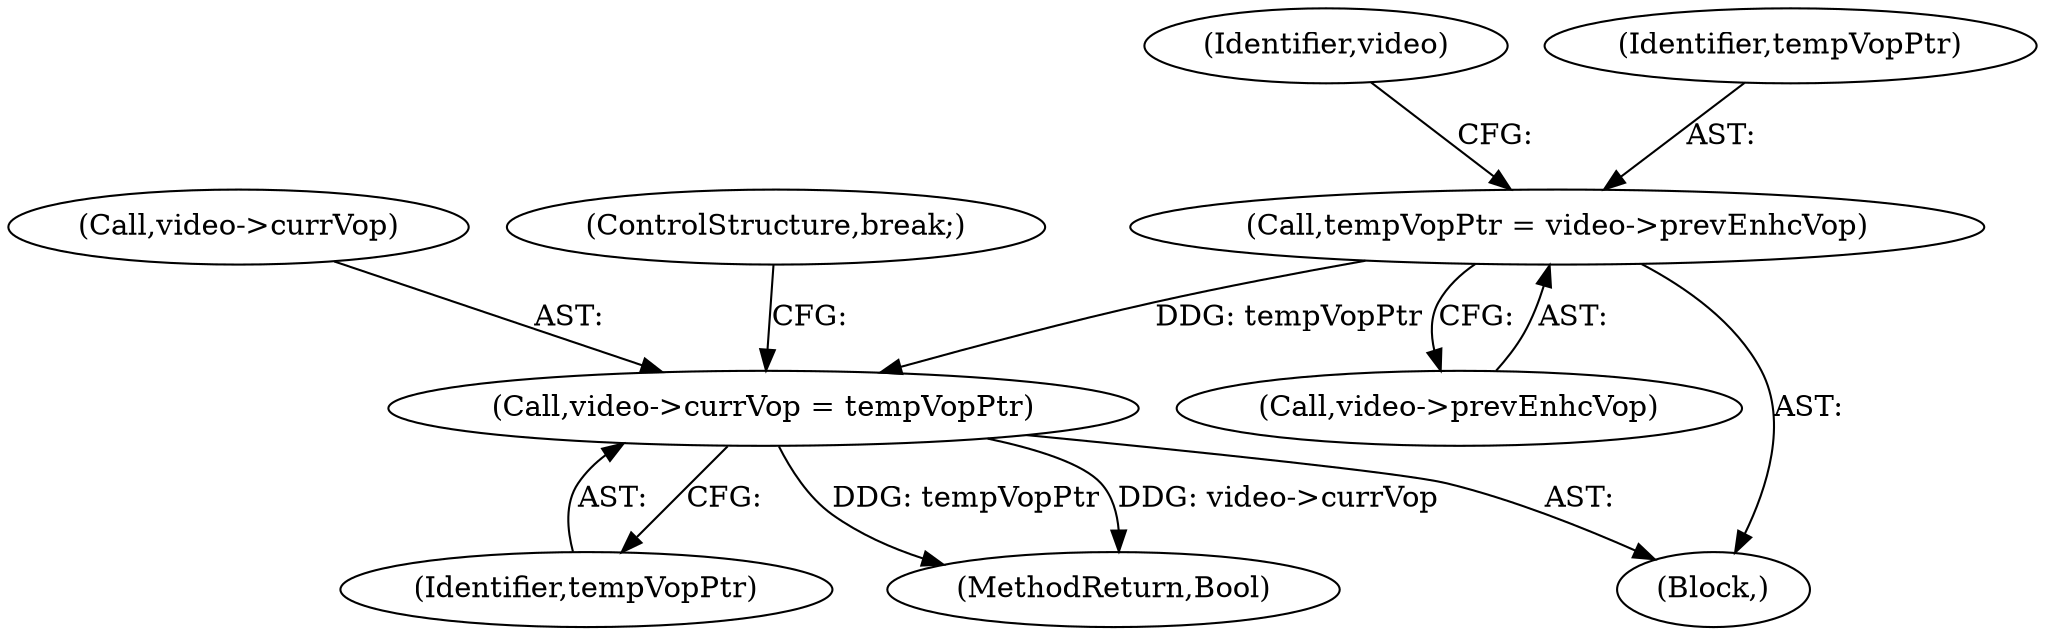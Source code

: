 digraph "0_Android_961e5ac5788b52304e64b9a509781beaf5201fb0_1@pointer" {
"1000623" [label="(Call,tempVopPtr = video->prevEnhcVop)"];
"1000635" [label="(Call,video->currVop = tempVopPtr)"];
"1000639" [label="(Identifier,tempVopPtr)"];
"1000622" [label="(Block,)"];
"1000630" [label="(Identifier,video)"];
"1000624" [label="(Identifier,tempVopPtr)"];
"1000636" [label="(Call,video->currVop)"];
"1000635" [label="(Call,video->currVop = tempVopPtr)"];
"1000664" [label="(MethodReturn,Bool)"];
"1000623" [label="(Call,tempVopPtr = video->prevEnhcVop)"];
"1000625" [label="(Call,video->prevEnhcVop)"];
"1000659" [label="(ControlStructure,break;)"];
"1000623" -> "1000622"  [label="AST: "];
"1000623" -> "1000625"  [label="CFG: "];
"1000624" -> "1000623"  [label="AST: "];
"1000625" -> "1000623"  [label="AST: "];
"1000630" -> "1000623"  [label="CFG: "];
"1000623" -> "1000635"  [label="DDG: tempVopPtr"];
"1000635" -> "1000622"  [label="AST: "];
"1000635" -> "1000639"  [label="CFG: "];
"1000636" -> "1000635"  [label="AST: "];
"1000639" -> "1000635"  [label="AST: "];
"1000659" -> "1000635"  [label="CFG: "];
"1000635" -> "1000664"  [label="DDG: tempVopPtr"];
"1000635" -> "1000664"  [label="DDG: video->currVop"];
}
